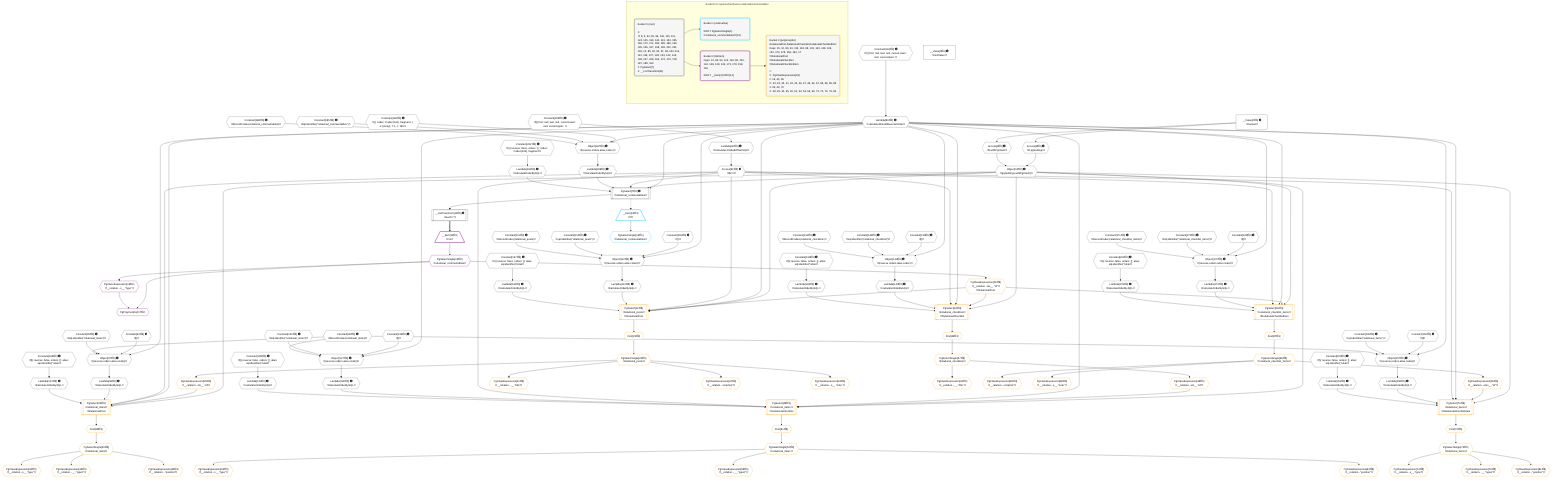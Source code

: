 %%{init: {'themeVariables': { 'fontSize': '12px'}}}%%
graph TD
    classDef path fill:#eee,stroke:#000,color:#000
    classDef plan fill:#fff,stroke-width:1px,color:#000
    classDef itemplan fill:#fff,stroke-width:2px,color:#000
    classDef unbatchedplan fill:#dff,stroke-width:1px,color:#000
    classDef sideeffectplan fill:#fcc,stroke-width:2px,color:#000
    classDef bucket fill:#f6f6f6,color:#000,stroke-width:2px,text-align:left


    %% plan dependencies
    PgSelect7[["PgSelect[7∈0] ➊<br />ᐸrelational_commentablesᐳ"]]:::plan
    Object10{{"Object[10∈0] ➊<br />ᐸ{pgSettings,withPgClient}ᐳ"}}:::plan
    Lambda89{{"Lambda[89∈0] ➊<br />ᐸcalculateShouldReverseOrderᐳ"}}:::plan
    Access93{{"Access[93∈0] ➊<br />ᐸ92.0ᐳ"}}:::plan
    Lambda188{{"Lambda[188∈0] ➊<br />ᐸcalculateOrderBySQLᐳ"}}:::plan
    Lambda193{{"Lambda[193∈0] ➊<br />ᐸcalculateOrderBySQLᐳ"}}:::plan
    Object10 & Lambda89 & Access93 & Lambda188 & Lambda193 --> PgSelect7
    Object97{{"Object[97∈0] ➊<br />ᐸ{reverse,orders,alias,codec}ᐳ"}}:::plan
    Constant94{{"Constant[94∈0] ➊<br />ᐸ[]ᐳ"}}:::plan
    Constant95{{"Constant[95∈0] ➊<br />ᐸsql.identifier(”relational_items”)ᐳ"}}:::plan
    Constant96{{"Constant[96∈0] ➊<br />ᐸRecordCodec(relational_items)ᐳ"}}:::plan
    Lambda89 & Constant94 & Constant95 & Constant96 --> Object97
    Object112{{"Object[112∈0] ➊<br />ᐸ{reverse,orders,alias,codec}ᐳ"}}:::plan
    Constant109{{"Constant[109∈0] ➊<br />ᐸ[]ᐳ"}}:::plan
    Constant110{{"Constant[110∈0] ➊<br />ᐸsql.identifier(”relational_posts”)ᐳ"}}:::plan
    Constant111{{"Constant[111∈0] ➊<br />ᐸRecordCodec(relational_posts)ᐳ"}}:::plan
    Lambda89 & Constant109 & Constant110 & Constant111 --> Object112
    Object127{{"Object[127∈0] ➊<br />ᐸ{reverse,orders,alias,codec}ᐳ"}}:::plan
    Constant124{{"Constant[124∈0] ➊<br />ᐸ[]ᐳ"}}:::plan
    Constant125{{"Constant[125∈0] ➊<br />ᐸsql.identifier(”relational_items”)ᐳ"}}:::plan
    Lambda89 & Constant124 & Constant125 & Constant96 --> Object127
    Object142{{"Object[142∈0] ➊<br />ᐸ{reverse,orders,alias,codec}ᐳ"}}:::plan
    Constant139{{"Constant[139∈0] ➊<br />ᐸ[]ᐳ"}}:::plan
    Constant140{{"Constant[140∈0] ➊<br />ᐸsql.identifier(”relational_checklists”)ᐳ"}}:::plan
    Constant141{{"Constant[141∈0] ➊<br />ᐸRecordCodec(relational_checklists)ᐳ"}}:::plan
    Lambda89 & Constant139 & Constant140 & Constant141 --> Object142
    Object157{{"Object[157∈0] ➊<br />ᐸ{reverse,orders,alias,codec}ᐳ"}}:::plan
    Constant154{{"Constant[154∈0] ➊<br />ᐸ[]ᐳ"}}:::plan
    Constant155{{"Constant[155∈0] ➊<br />ᐸsql.identifier(”relational_items”)ᐳ"}}:::plan
    Lambda89 & Constant154 & Constant155 & Constant96 --> Object157
    Object172{{"Object[172∈0] ➊<br />ᐸ{reverse,orders,alias,codec}ᐳ"}}:::plan
    Constant169{{"Constant[169∈0] ➊<br />ᐸ[]ᐳ"}}:::plan
    Constant170{{"Constant[170∈0] ➊<br />ᐸsql.identifier(”relational_checklist_items”)ᐳ"}}:::plan
    Constant171{{"Constant[171∈0] ➊<br />ᐸRecordCodec(relational_checklist_items)ᐳ"}}:::plan
    Lambda89 & Constant169 & Constant170 & Constant171 --> Object172
    Object187{{"Object[187∈0] ➊<br />ᐸ{reverse,orders,alias,codec}ᐳ"}}:::plan
    Constant184{{"Constant[184∈0] ➊<br />ᐸ[ { codec: Codec(int4), fragment: { n: [Array], f: 0, c: 198ᐳ"}}:::plan
    Constant185{{"Constant[185∈0] ➊<br />ᐸsql.identifier(”relational_commentables”)ᐳ"}}:::plan
    Constant186{{"Constant[186∈0] ➊<br />ᐸRecordCodec(relational_commentables)ᐳ"}}:::plan
    Lambda89 & Constant184 & Constant185 & Constant186 --> Object187
    Access8{{"Access[8∈0] ➊<br />ᐸ2.pgSettingsᐳ"}}:::plan
    Access9{{"Access[9∈0] ➊<br />ᐸ2.withPgClientᐳ"}}:::plan
    Access8 & Access9 --> Object10
    __Value2["__Value[2∈0] ➊<br />ᐸcontextᐳ"]:::plan
    __Value2 --> Access8
    __Value2 --> Access9
    __ListTransform11[["__ListTransform[11∈0] ➊<br />ᐸeach:7ᐳ"]]:::plan
    PgSelect7 --> __ListTransform11
    Constant194{{"Constant[194∈0] ➊<br />ᐸ§{ first: null, last: null, cursorLower: null, cursorUpper: ᐳ"}}:::plan
    Constant194 --> Lambda89
    Lambda92{{"Lambda[92∈0] ➊<br />ᐸcalculateLimitAndOffsetSQLᐳ"}}:::plan
    Constant195{{"Constant[195∈0] ➊<br />ᐸ§{ first: null, last: null, cursorLower: null, cursorUpper: ᐳ"}}:::plan
    Constant195 --> Lambda92
    Lambda92 --> Access93
    Lambda98{{"Lambda[98∈0] ➊<br />ᐸcalculateOrderBySQLᐳ"}}:::plan
    Object97 --> Lambda98
    Lambda103{{"Lambda[103∈0] ➊<br />ᐸcalculateOrderBySQLᐳ"}}:::plan
    Constant196{{"Constant[196∈0] ➊<br />ᐸ§{ reverse: false, orders: [], alias: sql.identifier(”relatiᐳ"}}:::plan
    Constant196 --> Lambda103
    Lambda113{{"Lambda[113∈0] ➊<br />ᐸcalculateOrderBySQLᐳ"}}:::plan
    Object112 --> Lambda113
    Lambda118{{"Lambda[118∈0] ➊<br />ᐸcalculateOrderBySQLᐳ"}}:::plan
    Constant197{{"Constant[197∈0] ➊<br />ᐸ§{ reverse: false, orders: [], alias: sql.identifier(”relatiᐳ"}}:::plan
    Constant197 --> Lambda118
    Lambda128{{"Lambda[128∈0] ➊<br />ᐸcalculateOrderBySQLᐳ"}}:::plan
    Object127 --> Lambda128
    Lambda133{{"Lambda[133∈0] ➊<br />ᐸcalculateOrderBySQLᐳ"}}:::plan
    Constant198{{"Constant[198∈0] ➊<br />ᐸ§{ reverse: false, orders: [], alias: sql.identifier(”relatiᐳ"}}:::plan
    Constant198 --> Lambda133
    Lambda143{{"Lambda[143∈0] ➊<br />ᐸcalculateOrderBySQLᐳ"}}:::plan
    Object142 --> Lambda143
    Lambda148{{"Lambda[148∈0] ➊<br />ᐸcalculateOrderBySQLᐳ"}}:::plan
    Constant199{{"Constant[199∈0] ➊<br />ᐸ§{ reverse: false, orders: [], alias: sql.identifier(”relatiᐳ"}}:::plan
    Constant199 --> Lambda148
    Lambda158{{"Lambda[158∈0] ➊<br />ᐸcalculateOrderBySQLᐳ"}}:::plan
    Object157 --> Lambda158
    Lambda163{{"Lambda[163∈0] ➊<br />ᐸcalculateOrderBySQLᐳ"}}:::plan
    Constant200{{"Constant[200∈0] ➊<br />ᐸ§{ reverse: false, orders: [], alias: sql.identifier(”relatiᐳ"}}:::plan
    Constant200 --> Lambda163
    Lambda173{{"Lambda[173∈0] ➊<br />ᐸcalculateOrderBySQLᐳ"}}:::plan
    Object172 --> Lambda173
    Lambda178{{"Lambda[178∈0] ➊<br />ᐸcalculateOrderBySQLᐳ"}}:::plan
    Constant201{{"Constant[201∈0] ➊<br />ᐸ§{ reverse: false, orders: [], alias: sql.identifier(”relatiᐳ"}}:::plan
    Constant201 --> Lambda178
    Object187 --> Lambda188
    Constant202{{"Constant[202∈0] ➊<br />ᐸ§{ reverse: false, orders: [ { codec: Codec(int4), fragment:ᐳ"}}:::plan
    Constant202 --> Lambda193
    __Value4["__Value[4∈0] ➊<br />ᐸrootValueᐳ"]:::plan
    __Item12[/"__Item[12∈1]<br />ᐸ7ᐳ"\]:::itemplan
    PgSelect7 -.-> __Item12
    PgSelectSingle13{{"PgSelectSingle[13∈1]<br />ᐸrelational_commentablesᐳ"}}:::plan
    __Item12 --> PgSelectSingle13
    PgPolymorphic17{{"PgPolymorphic[17∈2]"}}:::plan
    PgSelectSingle15{{"PgSelectSingle[15∈2]<br />ᐸrelational_commentablesᐳ"}}:::plan
    PgClassExpression16{{"PgClassExpression[16∈2]<br />ᐸ__relation...s__.”type”ᐳ"}}:::plan
    PgSelectSingle15 & PgClassExpression16 --> PgPolymorphic17
    __Item14[/"__Item[14∈2]<br />ᐸ11ᐳ"\]:::itemplan
    __ListTransform11 ==> __Item14
    __Item14 --> PgSelectSingle15
    PgSelectSingle15 --> PgClassExpression16
    PgSelect19[["PgSelect[19∈3]<br />ᐸrelational_postsᐳ<br />ᐳRelationalPost"]]:::plan
    PgClassExpression18{{"PgClassExpression[18∈3]<br />ᐸ__relation...les__.”id”ᐳ<br />ᐳRelationalPost"}}:::plan
    Object10 & PgClassExpression18 & Lambda89 & Access93 & Lambda113 & Lambda118 --> PgSelect19
    PgSelect26[["PgSelect[26∈3]<br />ᐸrelational_itemsᐳ<br />ᐳRelationalPost"]]:::plan
    PgClassExpression25{{"PgClassExpression[25∈3]<br />ᐸ__relation...sts__.”id”ᐳ"}}:::plan
    Object10 & PgClassExpression25 & Lambda89 & Access93 & Lambda98 & Lambda103 --> PgSelect26
    PgSelect44[["PgSelect[44∈3]<br />ᐸrelational_checklistsᐳ<br />ᐳRelationalChecklist"]]:::plan
    Object10 & PgClassExpression18 & Lambda89 & Access93 & Lambda143 & Lambda148 --> PgSelect44
    PgSelect49[["PgSelect[49∈3]<br />ᐸrelational_itemsᐳ<br />ᐳRelationalChecklist"]]:::plan
    PgClassExpression48{{"PgClassExpression[48∈3]<br />ᐸ__relation...sts__.”id”ᐳ"}}:::plan
    Object10 & PgClassExpression48 & Lambda89 & Access93 & Lambda128 & Lambda133 --> PgSelect49
    PgSelect65[["PgSelect[65∈3]<br />ᐸrelational_checklist_itemsᐳ<br />ᐳRelationalChecklistItem"]]:::plan
    Object10 & PgClassExpression18 & Lambda89 & Access93 & Lambda173 & Lambda178 --> PgSelect65
    PgSelect70[["PgSelect[70∈3]<br />ᐸrelational_itemsᐳ<br />ᐳRelationalChecklistItem"]]:::plan
    PgClassExpression69{{"PgClassExpression[69∈3]<br />ᐸ__relation...ems__.”id”ᐳ"}}:::plan
    Object10 & PgClassExpression69 & Lambda89 & Access93 & Lambda158 & Lambda163 --> PgSelect70
    PgSelectSingle15 --> PgClassExpression18
    First23{{"First[23∈3]"}}:::plan
    PgSelect19 --> First23
    PgSelectSingle24{{"PgSelectSingle[24∈3]<br />ᐸrelational_postsᐳ"}}:::plan
    First23 --> PgSelectSingle24
    PgSelectSingle24 --> PgClassExpression25
    First28{{"First[28∈3]"}}:::plan
    PgSelect26 --> First28
    PgSelectSingle29{{"PgSelectSingle[29∈3]<br />ᐸrelational_itemsᐳ"}}:::plan
    First28 --> PgSelectSingle29
    PgClassExpression30{{"PgClassExpression[30∈3]<br />ᐸ__relation...s__.”type”ᐳ"}}:::plan
    PgSelectSingle29 --> PgClassExpression30
    PgClassExpression35{{"PgClassExpression[35∈3]<br />ᐸ__relation...__.”type2”ᐳ"}}:::plan
    PgSelectSingle29 --> PgClassExpression35
    PgClassExpression40{{"PgClassExpression[40∈3]<br />ᐸ__relation...”position”ᐳ"}}:::plan
    PgSelectSingle29 --> PgClassExpression40
    PgClassExpression41{{"PgClassExpression[41∈3]<br />ᐸ__relation...__.”title”ᐳ"}}:::plan
    PgSelectSingle24 --> PgClassExpression41
    PgClassExpression42{{"PgClassExpression[42∈3]<br />ᐸ__relation...scription”ᐳ"}}:::plan
    PgSelectSingle24 --> PgClassExpression42
    PgClassExpression43{{"PgClassExpression[43∈3]<br />ᐸ__relation...s__.”note”ᐳ"}}:::plan
    PgSelectSingle24 --> PgClassExpression43
    First46{{"First[46∈3]"}}:::plan
    PgSelect44 --> First46
    PgSelectSingle47{{"PgSelectSingle[47∈3]<br />ᐸrelational_checklistsᐳ"}}:::plan
    First46 --> PgSelectSingle47
    PgSelectSingle47 --> PgClassExpression48
    First51{{"First[51∈3]"}}:::plan
    PgSelect49 --> First51
    PgSelectSingle52{{"PgSelectSingle[52∈3]<br />ᐸrelational_itemsᐳ"}}:::plan
    First51 --> PgSelectSingle52
    PgClassExpression53{{"PgClassExpression[53∈3]<br />ᐸ__relation...s__.”type”ᐳ"}}:::plan
    PgSelectSingle52 --> PgClassExpression53
    PgClassExpression58{{"PgClassExpression[58∈3]<br />ᐸ__relation...__.”type2”ᐳ"}}:::plan
    PgSelectSingle52 --> PgClassExpression58
    PgClassExpression63{{"PgClassExpression[63∈3]<br />ᐸ__relation...”position”ᐳ"}}:::plan
    PgSelectSingle52 --> PgClassExpression63
    PgClassExpression64{{"PgClassExpression[64∈3]<br />ᐸ__relation...__.”title”ᐳ"}}:::plan
    PgSelectSingle47 --> PgClassExpression64
    First67{{"First[67∈3]"}}:::plan
    PgSelect65 --> First67
    PgSelectSingle68{{"PgSelectSingle[68∈3]<br />ᐸrelational_checklist_itemsᐳ"}}:::plan
    First67 --> PgSelectSingle68
    PgSelectSingle68 --> PgClassExpression69
    First72{{"First[72∈3]"}}:::plan
    PgSelect70 --> First72
    PgSelectSingle73{{"PgSelectSingle[73∈3]<br />ᐸrelational_itemsᐳ"}}:::plan
    First72 --> PgSelectSingle73
    PgClassExpression74{{"PgClassExpression[74∈3]<br />ᐸ__relation...s__.”type”ᐳ"}}:::plan
    PgSelectSingle73 --> PgClassExpression74
    PgClassExpression79{{"PgClassExpression[79∈3]<br />ᐸ__relation...__.”type2”ᐳ"}}:::plan
    PgSelectSingle73 --> PgClassExpression79
    PgClassExpression84{{"PgClassExpression[84∈3]<br />ᐸ__relation...”position”ᐳ"}}:::plan
    PgSelectSingle73 --> PgClassExpression84
    PgClassExpression85{{"PgClassExpression[85∈3]<br />ᐸ__relation...scription”ᐳ"}}:::plan
    PgSelectSingle68 --> PgClassExpression85
    PgClassExpression86{{"PgClassExpression[86∈3]<br />ᐸ__relation...s__.”note”ᐳ"}}:::plan
    PgSelectSingle68 --> PgClassExpression86

    %% define steps

    subgraph "Buckets for queries/interfaces-relational/commentables"
    Bucket0("Bucket 0 (root)<br /><br />1: <br />ᐳ: 8, 9, 94, 95, 96, 109, 110, 111, 124, 125, 139, 140, 141, 154, 155, 169, 170, 171, 184, 185, 186, 194, 195, 196, 197, 198, 199, 200, 201, 202, 10, 89, 92, 93, 97, 98, 103, 112, 113, 118, 127, 128, 133, 142, 143, 148, 157, 158, 163, 172, 173, 178, 187, 188, 193<br />2: PgSelect[7]<br />3: __ListTransform[11]"):::bucket
    classDef bucket0 stroke:#696969
    class Bucket0,__Value2,__Value4,PgSelect7,Access8,Access9,Object10,__ListTransform11,Lambda89,Lambda92,Access93,Constant94,Constant95,Constant96,Object97,Lambda98,Lambda103,Constant109,Constant110,Constant111,Object112,Lambda113,Lambda118,Constant124,Constant125,Object127,Lambda128,Lambda133,Constant139,Constant140,Constant141,Object142,Lambda143,Lambda148,Constant154,Constant155,Object157,Lambda158,Lambda163,Constant169,Constant170,Constant171,Object172,Lambda173,Lambda178,Constant184,Constant185,Constant186,Object187,Lambda188,Lambda193,Constant194,Constant195,Constant196,Constant197,Constant198,Constant199,Constant200,Constant201,Constant202 bucket0
    Bucket1("Bucket 1 (subroutine)<br /><br />ROOT PgSelectSingle{1}ᐸrelational_commentablesᐳ[13]"):::bucket
    classDef bucket1 stroke:#00bfff
    class Bucket1,__Item12,PgSelectSingle13 bucket1
    Bucket2("Bucket 2 (listItem)<br />Deps: 10, 89, 93, 113, 118, 98, 103, 143, 148, 128, 133, 173, 178, 158, 163<br /><br />ROOT __Item{2}ᐸ11ᐳ[14]"):::bucket
    classDef bucket2 stroke:#7f007f
    class Bucket2,__Item14,PgSelectSingle15,PgClassExpression16,PgPolymorphic17 bucket2
    Bucket3("Bucket 3 (polymorphic)<br />RelationalPost,RelationalChecklist,RelationalChecklistItem<br />Deps: 15, 10, 89, 93, 113, 118, 98, 103, 143, 148, 128, 133, 173, 178, 158, 163, 17<br />ᐳRelationalPost<br />ᐳRelationalChecklist<br />ᐳRelationalChecklistItem<br /><br />1: <br />ᐳ: PgClassExpression[18]<br />2: 19, 44, 65<br />ᐳ: 23, 24, 25, 41, 42, 43, 46, 47, 48, 64, 67, 68, 69, 85, 86<br />3: 26, 49, 70<br />ᐳ: 28, 29, 30, 35, 40, 51, 52, 53, 58, 63, 72, 73, 74, 79, 84"):::bucket
    classDef bucket3 stroke:#ffa500
    class Bucket3,PgClassExpression18,PgSelect19,First23,PgSelectSingle24,PgClassExpression25,PgSelect26,First28,PgSelectSingle29,PgClassExpression30,PgClassExpression35,PgClassExpression40,PgClassExpression41,PgClassExpression42,PgClassExpression43,PgSelect44,First46,PgSelectSingle47,PgClassExpression48,PgSelect49,First51,PgSelectSingle52,PgClassExpression53,PgClassExpression58,PgClassExpression63,PgClassExpression64,PgSelect65,First67,PgSelectSingle68,PgClassExpression69,PgSelect70,First72,PgSelectSingle73,PgClassExpression74,PgClassExpression79,PgClassExpression84,PgClassExpression85,PgClassExpression86 bucket3
    Bucket0 --> Bucket1 & Bucket2
    Bucket2 --> Bucket3
    end